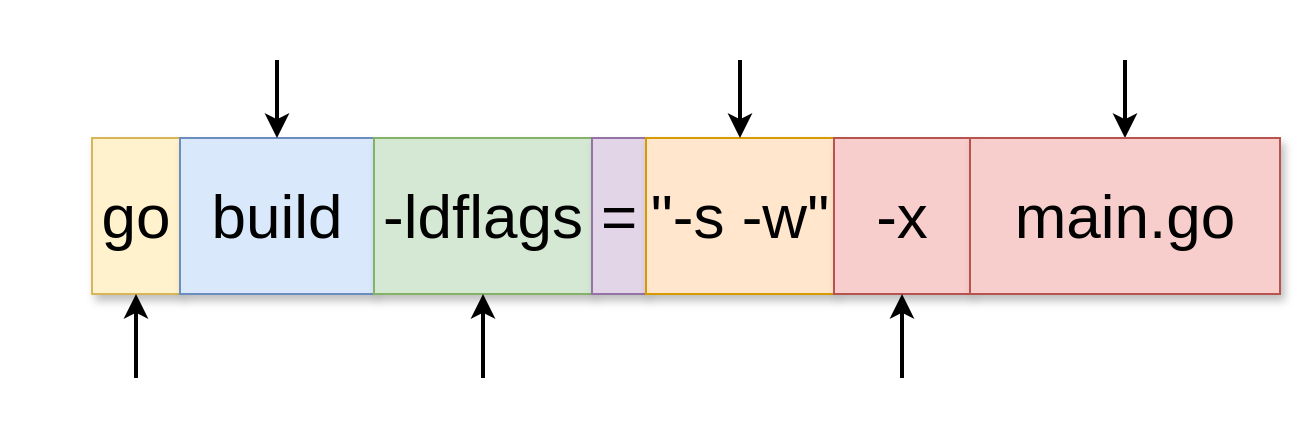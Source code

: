 <mxfile version="20.3.0" type="device" pages="2"><diagram id="sipZpOWHGIBncR6OB3C6" name="参数解析"><mxGraphModel dx="1822" dy="475" grid="0" gridSize="10" guides="1" tooltips="1" connect="1" arrows="1" fold="1" page="0" pageScale="1" pageWidth="827" pageHeight="1169" math="0" shadow="0"><root><mxCell id="0"/><mxCell id="1" parent="0"/><mxCell id="sR7TRpHF8Be-a-UBEyRw-11" value="命令(Command)" style="text;html=1;strokeColor=none;fillColor=none;align=center;verticalAlign=middle;whiteSpace=wrap;rounded=0;fontSize=18;fontColor=#FFFFFF;container=0;sketch=0;glass=0;" parent="1" vertex="1"><mxGeometry x="-145.5" y="798" width="135" height="30" as="geometry"/></mxCell><mxCell id="sR7TRpHF8Be-a-UBEyRw-13" value="选项(Option)" style="text;html=1;strokeColor=none;fillColor=none;align=center;verticalAlign=middle;whiteSpace=wrap;rounded=0;fontSize=18;fontColor=#FFFFFF;container=0;sketch=0;glass=0;" parent="1" vertex="1"><mxGeometry x="42.5" y="798" width="106" height="30" as="geometry"/></mxCell><mxCell id="sR7TRpHF8Be-a-UBEyRw-2" value="go" style="rounded=0;whiteSpace=wrap;html=1;fontSize=31;fillColor=#fff2cc;strokeColor=#d6b656;fontColor=#000000;fontStyle=0;container=0;sketch=0;shadow=1;glass=0;" parent="1" vertex="1"><mxGeometry x="-100" y="678" width="44" height="78" as="geometry"/></mxCell><mxCell id="sR7TRpHF8Be-a-UBEyRw-21" style="edgeStyle=orthogonalEdgeStyle;rounded=0;orthogonalLoop=1;jettySize=auto;html=1;entryX=0.5;entryY=1;entryDx=0;entryDy=0;fontSize=18;fontColor=#FFFFFF;strokeWidth=2;" parent="1" source="sR7TRpHF8Be-a-UBEyRw-11" target="sR7TRpHF8Be-a-UBEyRw-2" edge="1"><mxGeometry relative="1" as="geometry"/></mxCell><mxCell id="sR7TRpHF8Be-a-UBEyRw-3" value="build" style="rounded=0;whiteSpace=wrap;html=1;fontSize=31;fillColor=#dae8fc;strokeColor=#6c8ebf;fontColor=#000000;fontStyle=0;container=0;sketch=0;shadow=1;glass=0;" parent="1" vertex="1"><mxGeometry x="-56" y="678" width="97" height="78" as="geometry"/></mxCell><mxCell id="sR7TRpHF8Be-a-UBEyRw-4" value="-ldflags" style="rounded=0;whiteSpace=wrap;html=1;fontSize=31;fillColor=#d5e8d4;strokeColor=#82b366;fontColor=#000000;fontStyle=0;container=0;sketch=0;shadow=1;glass=0;" parent="1" vertex="1"><mxGeometry x="41" y="678" width="109" height="78" as="geometry"/></mxCell><mxCell id="sR7TRpHF8Be-a-UBEyRw-26" style="edgeStyle=orthogonalEdgeStyle;rounded=0;orthogonalLoop=1;jettySize=auto;html=1;entryX=0.5;entryY=1;entryDx=0;entryDy=0;strokeWidth=2;fontSize=18;fontColor=#FFFFFF;" parent="1" source="sR7TRpHF8Be-a-UBEyRw-13" target="sR7TRpHF8Be-a-UBEyRw-4" edge="1"><mxGeometry relative="1" as="geometry"/></mxCell><mxCell id="sR7TRpHF8Be-a-UBEyRw-20" style="edgeStyle=orthogonalEdgeStyle;rounded=0;orthogonalLoop=1;jettySize=auto;html=1;entryX=0.5;entryY=0;entryDx=0;entryDy=0;fontSize=18;fontColor=#FFFFFF;strokeWidth=2;" parent="1" source="sR7TRpHF8Be-a-UBEyRw-12" target="sR7TRpHF8Be-a-UBEyRw-3" edge="1"><mxGeometry relative="1" as="geometry"/></mxCell><mxCell id="sR7TRpHF8Be-a-UBEyRw-12" value="子命令(Sub Command)" style="text;html=1;strokeColor=none;fillColor=none;align=center;verticalAlign=middle;whiteSpace=wrap;rounded=0;fontSize=18;fontColor=#FFFFFF;container=0;" parent="1" vertex="1"><mxGeometry x="-104.5" y="609" width="194" height="30" as="geometry"/></mxCell><mxCell id="sR7TRpHF8Be-a-UBEyRw-5" value="=" style="rounded=0;whiteSpace=wrap;html=1;fontSize=31;fillColor=#e1d5e7;strokeColor=#9673a6;fontColor=#000000;fontStyle=0;container=0;sketch=0;shadow=1;glass=0;" parent="1" vertex="1"><mxGeometry x="150" y="678" width="27" height="78" as="geometry"/></mxCell><mxCell id="sR7TRpHF8Be-a-UBEyRw-6" value="&quot;-s -w&quot;" style="rounded=0;whiteSpace=wrap;html=1;fontSize=31;fillColor=#ffe6cc;strokeColor=#d79b00;fontColor=#000000;fontStyle=0;container=0;sketch=0;shadow=1;glass=0;" parent="1" vertex="1"><mxGeometry x="177" y="678" width="94" height="78" as="geometry"/></mxCell><mxCell id="sR7TRpHF8Be-a-UBEyRw-24" style="edgeStyle=orthogonalEdgeStyle;rounded=0;orthogonalLoop=1;jettySize=auto;html=1;fontSize=18;fontColor=#FFFFFF;strokeWidth=2;" parent="1" source="sR7TRpHF8Be-a-UBEyRw-14" target="sR7TRpHF8Be-a-UBEyRw-6" edge="1"><mxGeometry relative="1" as="geometry"/></mxCell><mxCell id="sR7TRpHF8Be-a-UBEyRw-14" value="参数(Parameter)" style="text;html=1;strokeColor=none;fillColor=none;align=center;verticalAlign=middle;whiteSpace=wrap;rounded=0;fontSize=18;fontColor=#FFFFFF;container=0;" parent="1" vertex="1"><mxGeometry x="151" y="609" width="146" height="30" as="geometry"/></mxCell><mxCell id="sR7TRpHF8Be-a-UBEyRw-28" value="-x" style="rounded=0;whiteSpace=wrap;html=1;fontSize=31;fillColor=#f8cecc;strokeColor=#b85450;fontColor=#000000;fontStyle=0;container=0;sketch=0;shadow=1;glass=0;" parent="1" vertex="1"><mxGeometry x="271" y="678" width="68" height="78" as="geometry"/></mxCell><mxCell id="sR7TRpHF8Be-a-UBEyRw-33" style="edgeStyle=orthogonalEdgeStyle;rounded=0;orthogonalLoop=1;jettySize=auto;html=1;strokeWidth=2;fontSize=18;fontColor=#FFFFFF;" parent="1" source="sR7TRpHF8Be-a-UBEyRw-15" target="sR7TRpHF8Be-a-UBEyRw-8" edge="1"><mxGeometry relative="1" as="geometry"/></mxCell><mxCell id="sR7TRpHF8Be-a-UBEyRw-15" value="参数(Argument)" style="text;html=1;strokeColor=none;fillColor=none;align=center;verticalAlign=middle;whiteSpace=wrap;rounded=0;fontSize=18;fontColor=#FFFFFF;container=0;" parent="1" vertex="1"><mxGeometry x="351" y="609" width="131" height="30" as="geometry"/></mxCell><mxCell id="sR7TRpHF8Be-a-UBEyRw-8" value="main.go" style="rounded=0;whiteSpace=wrap;html=1;fontSize=31;fillColor=#f8cecc;strokeColor=#b85450;fontColor=#000000;fontStyle=0;container=0;sketch=0;shadow=1;glass=0;" parent="1" vertex="1"><mxGeometry x="339" y="678" width="155" height="78" as="geometry"/></mxCell><mxCell id="sR7TRpHF8Be-a-UBEyRw-32" style="edgeStyle=orthogonalEdgeStyle;rounded=0;orthogonalLoop=1;jettySize=auto;html=1;entryX=0.5;entryY=1;entryDx=0;entryDy=0;strokeWidth=2;fontSize=18;fontColor=#FFFFFF;" parent="1" source="sR7TRpHF8Be-a-UBEyRw-31" target="sR7TRpHF8Be-a-UBEyRw-28" edge="1"><mxGeometry relative="1" as="geometry"/></mxCell><mxCell id="sR7TRpHF8Be-a-UBEyRw-31" value="选项(Flag)" style="text;html=1;strokeColor=none;fillColor=none;align=center;verticalAlign=middle;whiteSpace=wrap;rounded=0;fontSize=18;fontColor=#FFFFFF;container=0;sketch=0;glass=0;" parent="1" vertex="1"><mxGeometry x="239.5" y="798" width="131" height="30" as="geometry"/></mxCell></root></mxGraphModel></diagram><diagram id="nMnfhJW0WV-FetHOd3LY" name="格式化个锤子"><mxGraphModel dx="1822" dy="875" grid="0" gridSize="10" guides="1" tooltips="1" connect="1" arrows="1" fold="1" page="0" pageScale="1" pageWidth="827" pageHeight="1169" background="none" math="0" shadow="0"><root><mxCell id="0"/><mxCell id="1" parent="0"/><mxCell id="_fJMd7dNppmyS8z2XdRq-6" style="edgeStyle=orthogonalEdgeStyle;rounded=0;orthogonalLoop=1;jettySize=auto;html=1;entryX=0.442;entryY=0.033;entryDx=0;entryDy=0;entryPerimeter=0;fontSize=21;" edge="1" parent="1" source="_fJMd7dNppmyS8z2XdRq-1" target="_fJMd7dNppmyS8z2XdRq-2"><mxGeometry relative="1" as="geometry"/></mxCell><mxCell id="_fJMd7dNppmyS8z2XdRq-7" style="edgeStyle=orthogonalEdgeStyle;rounded=0;orthogonalLoop=1;jettySize=auto;html=1;entryX=0.5;entryY=0;entryDx=0;entryDy=0;fontSize=21;" edge="1" parent="1" source="_fJMd7dNppmyS8z2XdRq-1" target="_fJMd7dNppmyS8z2XdRq-3"><mxGeometry relative="1" as="geometry"/></mxCell><mxCell id="_fJMd7dNppmyS8z2XdRq-1" value="参数 X" style="ellipse;whiteSpace=wrap;html=1;aspect=fixed;fillColor=none;fontSize=21;" vertex="1" parent="1"><mxGeometry x="428" y="172" width="80" height="80" as="geometry"/></mxCell><mxCell id="lE6SnX_GDFlTzIIfYIbe-13" style="edgeStyle=orthogonalEdgeStyle;rounded=0;orthogonalLoop=1;jettySize=auto;html=1;entryX=0.5;entryY=0;entryDx=0;entryDy=0;fontSize=21;" edge="1" parent="1" source="_fJMd7dNppmyS8z2XdRq-2" target="lE6SnX_GDFlTzIIfYIbe-12"><mxGeometry relative="1" as="geometry"/></mxCell><mxCell id="_fJMd7dNppmyS8z2XdRq-2" value="- 开头" style="rounded=0;whiteSpace=wrap;html=1;fontSize=21;fillColor=none;" vertex="1" parent="1"><mxGeometry x="230" y="270" width="120" height="60" as="geometry"/></mxCell><mxCell id="_fJMd7dNppmyS8z2XdRq-5" value="" style="edgeStyle=orthogonalEdgeStyle;rounded=0;orthogonalLoop=1;jettySize=auto;html=1;fontSize=21;" edge="1" parent="1" source="_fJMd7dNppmyS8z2XdRq-3" target="_fJMd7dNppmyS8z2XdRq-4"><mxGeometry relative="1" as="geometry"/></mxCell><mxCell id="_fJMd7dNppmyS8z2XdRq-3" value="字母开头" style="rounded=0;whiteSpace=wrap;html=1;fontSize=21;fillColor=none;" vertex="1" parent="1"><mxGeometry x="535" y="238" width="120" height="60" as="geometry"/></mxCell><mxCell id="_fJMd7dNppmyS8z2XdRq-4" value="进入 args 栈" style="ellipse;whiteSpace=wrap;html=1;fontSize=21;fillColor=none;rounded=0;" vertex="1" parent="1"><mxGeometry x="535" y="329" width="120" height="60" as="geometry"/></mxCell><mxCell id="lE6SnX_GDFlTzIIfYIbe-16" value="否" style="edgeStyle=orthogonalEdgeStyle;rounded=0;orthogonalLoop=1;jettySize=auto;html=1;entryX=0.5;entryY=0;entryDx=0;entryDy=0;fontSize=21;" edge="1" parent="1" source="lE6SnX_GDFlTzIIfYIbe-12" target="lE6SnX_GDFlTzIIfYIbe-18"><mxGeometry relative="1" as="geometry"><mxPoint x="114" y="482" as="targetPoint"/></mxGeometry></mxCell><mxCell id="lE6SnX_GDFlTzIIfYIbe-17" value="是" style="edgeStyle=orthogonalEdgeStyle;rounded=0;orthogonalLoop=1;jettySize=auto;html=1;entryX=0.592;entryY=-0.05;entryDx=0;entryDy=0;entryPerimeter=0;fontSize=21;exitX=1;exitY=0.5;exitDx=0;exitDy=0;" edge="1" parent="1" source="lE6SnX_GDFlTzIIfYIbe-12" target="lE6SnX_GDFlTzIIfYIbe-14"><mxGeometry relative="1" as="geometry"/></mxCell><mxCell id="lE6SnX_GDFlTzIIfYIbe-12" value="是等式？" style="rhombus;whiteSpace=wrap;html=1;fontSize=21;fillColor=none;" vertex="1" parent="1"><mxGeometry x="201" y="354" width="178" height="80" as="geometry"/></mxCell><mxCell id="lE6SnX_GDFlTzIIfYIbe-14" value="opt" style="rounded=0;whiteSpace=wrap;html=1;fontSize=21;fillColor=none;" vertex="1" parent="1"><mxGeometry x="328" y="448" width="120" height="60" as="geometry"/></mxCell><mxCell id="lE6SnX_GDFlTzIIfYIbe-19" value="arg" style="edgeStyle=orthogonalEdgeStyle;rounded=0;orthogonalLoop=1;jettySize=auto;html=1;fontSize=21;entryX=0.5;entryY=0;entryDx=0;entryDy=0;" edge="1" parent="1" source="lE6SnX_GDFlTzIIfYIbe-18" target="lE6SnX_GDFlTzIIfYIbe-22"><mxGeometry relative="1" as="geometry"><mxPoint x="-7" y="567" as="targetPoint"/></mxGeometry></mxCell><mxCell id="lE6SnX_GDFlTzIIfYIbe-21" value="opt/flag" style="edgeStyle=orthogonalEdgeStyle;rounded=0;orthogonalLoop=1;jettySize=auto;html=1;fontSize=21;entryX=0.5;entryY=0;entryDx=0;entryDy=0;exitX=1;exitY=0.5;exitDx=0;exitDy=0;" edge="1" parent="1" source="lE6SnX_GDFlTzIIfYIbe-18" target="lE6SnX_GDFlTzIIfYIbe-23"><mxGeometry relative="1" as="geometry"><mxPoint x="195" y="563" as="targetPoint"/></mxGeometry></mxCell><mxCell id="lE6SnX_GDFlTzIIfYIbe-18" value="next X" style="rhombus;whiteSpace=wrap;html=1;fontSize=21;fillColor=none;" vertex="1" parent="1"><mxGeometry x="75" y="418" width="80" height="80" as="geometry"/></mxCell><mxCell id="lE6SnX_GDFlTzIIfYIbe-25" style="edgeStyle=orthogonalEdgeStyle;rounded=0;orthogonalLoop=1;jettySize=auto;html=1;entryX=0.5;entryY=0;entryDx=0;entryDy=0;fontSize=21;" edge="1" parent="1" source="lE6SnX_GDFlTzIIfYIbe-22" target="lE6SnX_GDFlTzIIfYIbe-24"><mxGeometry relative="1" as="geometry"/></mxCell><mxCell id="lE6SnX_GDFlTzIIfYIbe-22" value="opt" style="rounded=0;whiteSpace=wrap;html=1;fontSize=21;fillColor=none;" vertex="1" parent="1"><mxGeometry x="-68" y="485" width="120" height="60" as="geometry"/></mxCell><mxCell id="lE6SnX_GDFlTzIIfYIbe-32" style="edgeStyle=orthogonalEdgeStyle;rounded=0;orthogonalLoop=1;jettySize=auto;html=1;entryX=0.5;entryY=0;entryDx=0;entryDy=0;fontSize=21;" edge="1" parent="1" source="lE6SnX_GDFlTzIIfYIbe-23" target="lE6SnX_GDFlTzIIfYIbe-27"><mxGeometry relative="1" as="geometry"/></mxCell><mxCell id="lE6SnX_GDFlTzIIfYIbe-23" value="flag" style="rounded=0;whiteSpace=wrap;html=1;fontSize=21;fillColor=none;" vertex="1" parent="1"><mxGeometry x="138" y="512" width="120" height="60" as="geometry"/></mxCell><mxCell id="lE6SnX_GDFlTzIIfYIbe-24" value="X=arg" style="rounded=0;whiteSpace=wrap;html=1;fontSize=21;fillColor=none;" vertex="1" parent="1"><mxGeometry x="-68" y="571" width="120" height="60" as="geometry"/></mxCell><mxCell id="lE6SnX_GDFlTzIIfYIbe-28" value="Y" style="edgeStyle=orthogonalEdgeStyle;rounded=0;orthogonalLoop=1;jettySize=auto;html=1;fontSize=21;entryX=0.5;entryY=0;entryDx=0;entryDy=0;exitX=0;exitY=0.5;exitDx=0;exitDy=0;" edge="1" parent="1" source="lE6SnX_GDFlTzIIfYIbe-27" target="lE6SnX_GDFlTzIIfYIbe-30"><mxGeometry relative="1" as="geometry"><mxPoint x="76" y="804" as="targetPoint"/></mxGeometry></mxCell><mxCell id="lE6SnX_GDFlTzIIfYIbe-29" value="N" style="edgeStyle=orthogonalEdgeStyle;rounded=0;orthogonalLoop=1;jettySize=auto;html=1;fontSize=21;entryX=0.5;entryY=0;entryDx=0;entryDy=0;exitX=1;exitY=0.5;exitDx=0;exitDy=0;" edge="1" parent="1" source="lE6SnX_GDFlTzIIfYIbe-27" target="lE6SnX_GDFlTzIIfYIbe-31"><mxGeometry relative="1" as="geometry"><mxPoint x="315" y="801" as="targetPoint"/></mxGeometry></mxCell><mxCell id="lE6SnX_GDFlTzIIfYIbe-27" value="^--?" style="rhombus;whiteSpace=wrap;html=1;fontSize=21;fillColor=none;" vertex="1" parent="1"><mxGeometry x="103" y="598" width="190" height="80" as="geometry"/></mxCell><mxCell id="lE6SnX_GDFlTzIIfYIbe-30" value="flag" style="rounded=0;whiteSpace=wrap;html=1;fontSize=21;fillColor=none;" vertex="1" parent="1"><mxGeometry x="16" y="694" width="120" height="60" as="geometry"/></mxCell><mxCell id="lE6SnX_GDFlTzIIfYIbe-31" value="f" style="rounded=0;whiteSpace=wrap;html=1;fontSize=21;fillColor=none;" vertex="1" parent="1"><mxGeometry x="253" y="699" width="120" height="60" as="geometry"/></mxCell></root></mxGraphModel></diagram></mxfile>